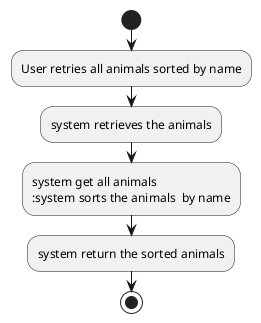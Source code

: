 @startuml

start
:User retries all animals sorted by name;
:system retrieves the animals;
:system get all animals
:system sorts the animals  by name;
:system return the sorted animals;

stop

@enduml


get : sort : return




